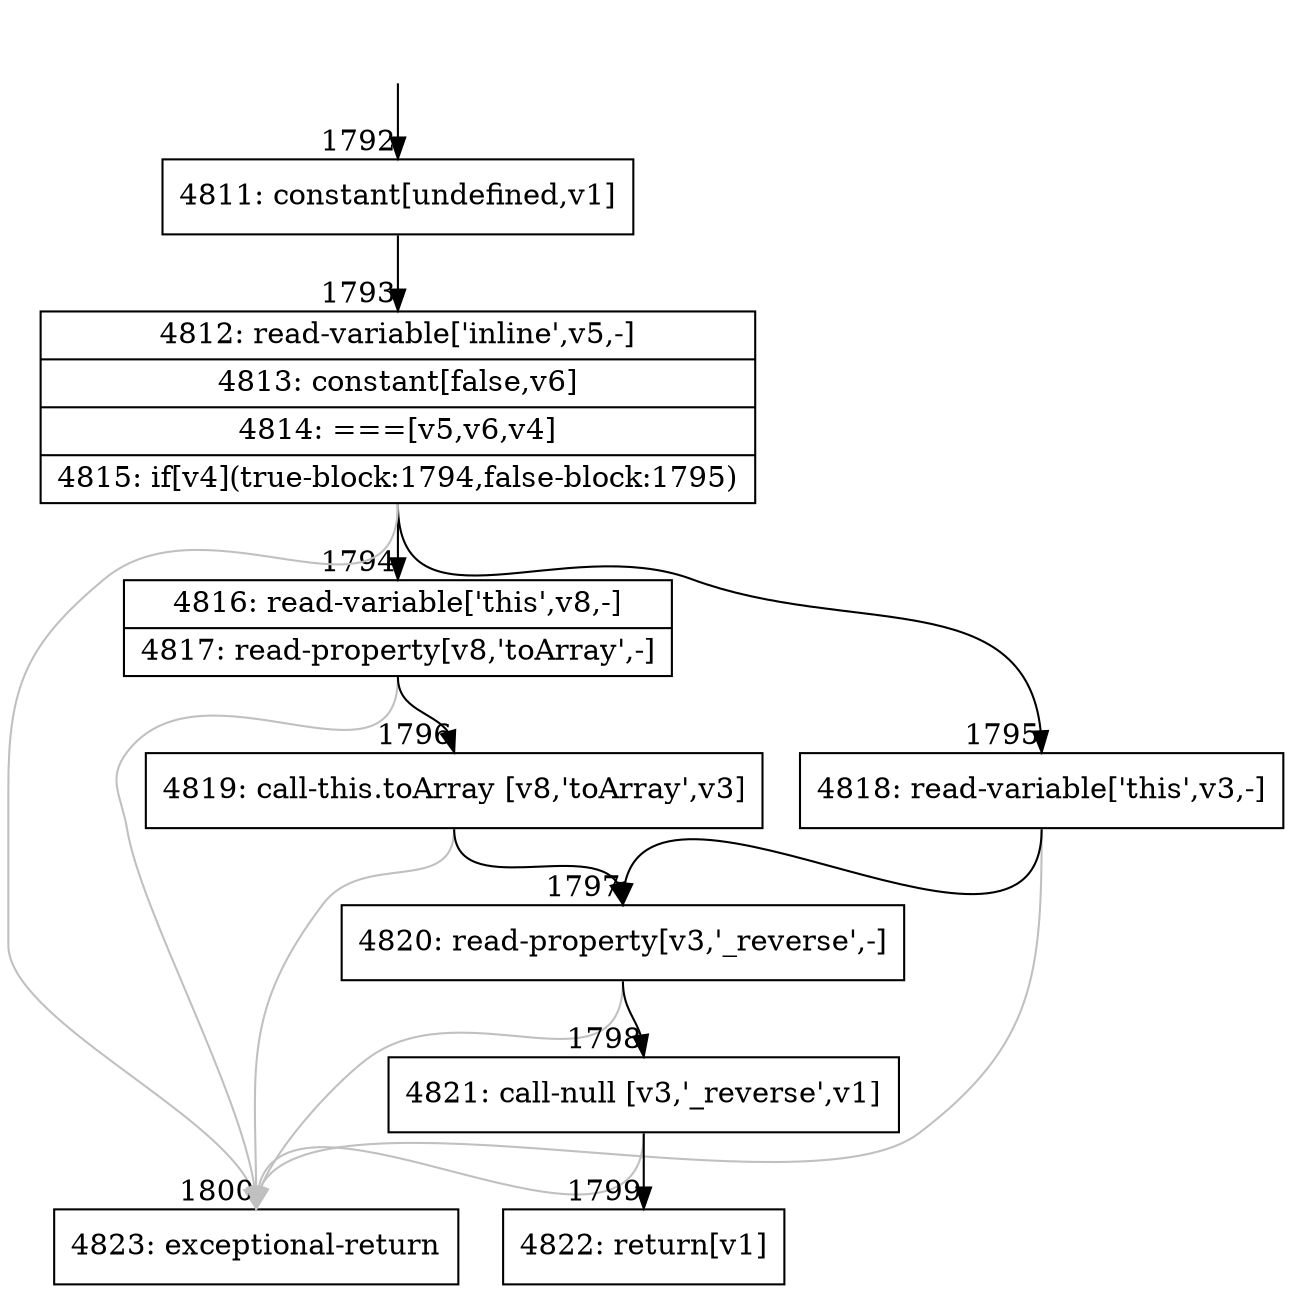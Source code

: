 digraph {
rankdir="TD"
BB_entry165[shape=none,label=""];
BB_entry165 -> BB1792 [tailport=s, headport=n, headlabel="    1792"]
BB1792 [shape=record label="{4811: constant[undefined,v1]}" ] 
BB1792 -> BB1793 [tailport=s, headport=n, headlabel="      1793"]
BB1793 [shape=record label="{4812: read-variable['inline',v5,-]|4813: constant[false,v6]|4814: ===[v5,v6,v4]|4815: if[v4](true-block:1794,false-block:1795)}" ] 
BB1793 -> BB1794 [tailport=s, headport=n, headlabel="      1794"]
BB1793 -> BB1795 [tailport=s, headport=n, headlabel="      1795"]
BB1793 -> BB1800 [tailport=s, headport=n, color=gray, headlabel="      1800"]
BB1794 [shape=record label="{4816: read-variable['this',v8,-]|4817: read-property[v8,'toArray',-]}" ] 
BB1794 -> BB1796 [tailport=s, headport=n, headlabel="      1796"]
BB1794 -> BB1800 [tailport=s, headport=n, color=gray]
BB1795 [shape=record label="{4818: read-variable['this',v3,-]}" ] 
BB1795 -> BB1797 [tailport=s, headport=n, headlabel="      1797"]
BB1795 -> BB1800 [tailport=s, headport=n, color=gray]
BB1796 [shape=record label="{4819: call-this.toArray [v8,'toArray',v3]}" ] 
BB1796 -> BB1797 [tailport=s, headport=n]
BB1796 -> BB1800 [tailport=s, headport=n, color=gray]
BB1797 [shape=record label="{4820: read-property[v3,'_reverse',-]}" ] 
BB1797 -> BB1798 [tailport=s, headport=n, headlabel="      1798"]
BB1797 -> BB1800 [tailport=s, headport=n, color=gray]
BB1798 [shape=record label="{4821: call-null [v3,'_reverse',v1]}" ] 
BB1798 -> BB1799 [tailport=s, headport=n, headlabel="      1799"]
BB1798 -> BB1800 [tailport=s, headport=n, color=gray]
BB1799 [shape=record label="{4822: return[v1]}" ] 
BB1800 [shape=record label="{4823: exceptional-return}" ] 
//#$~ 1165
}
